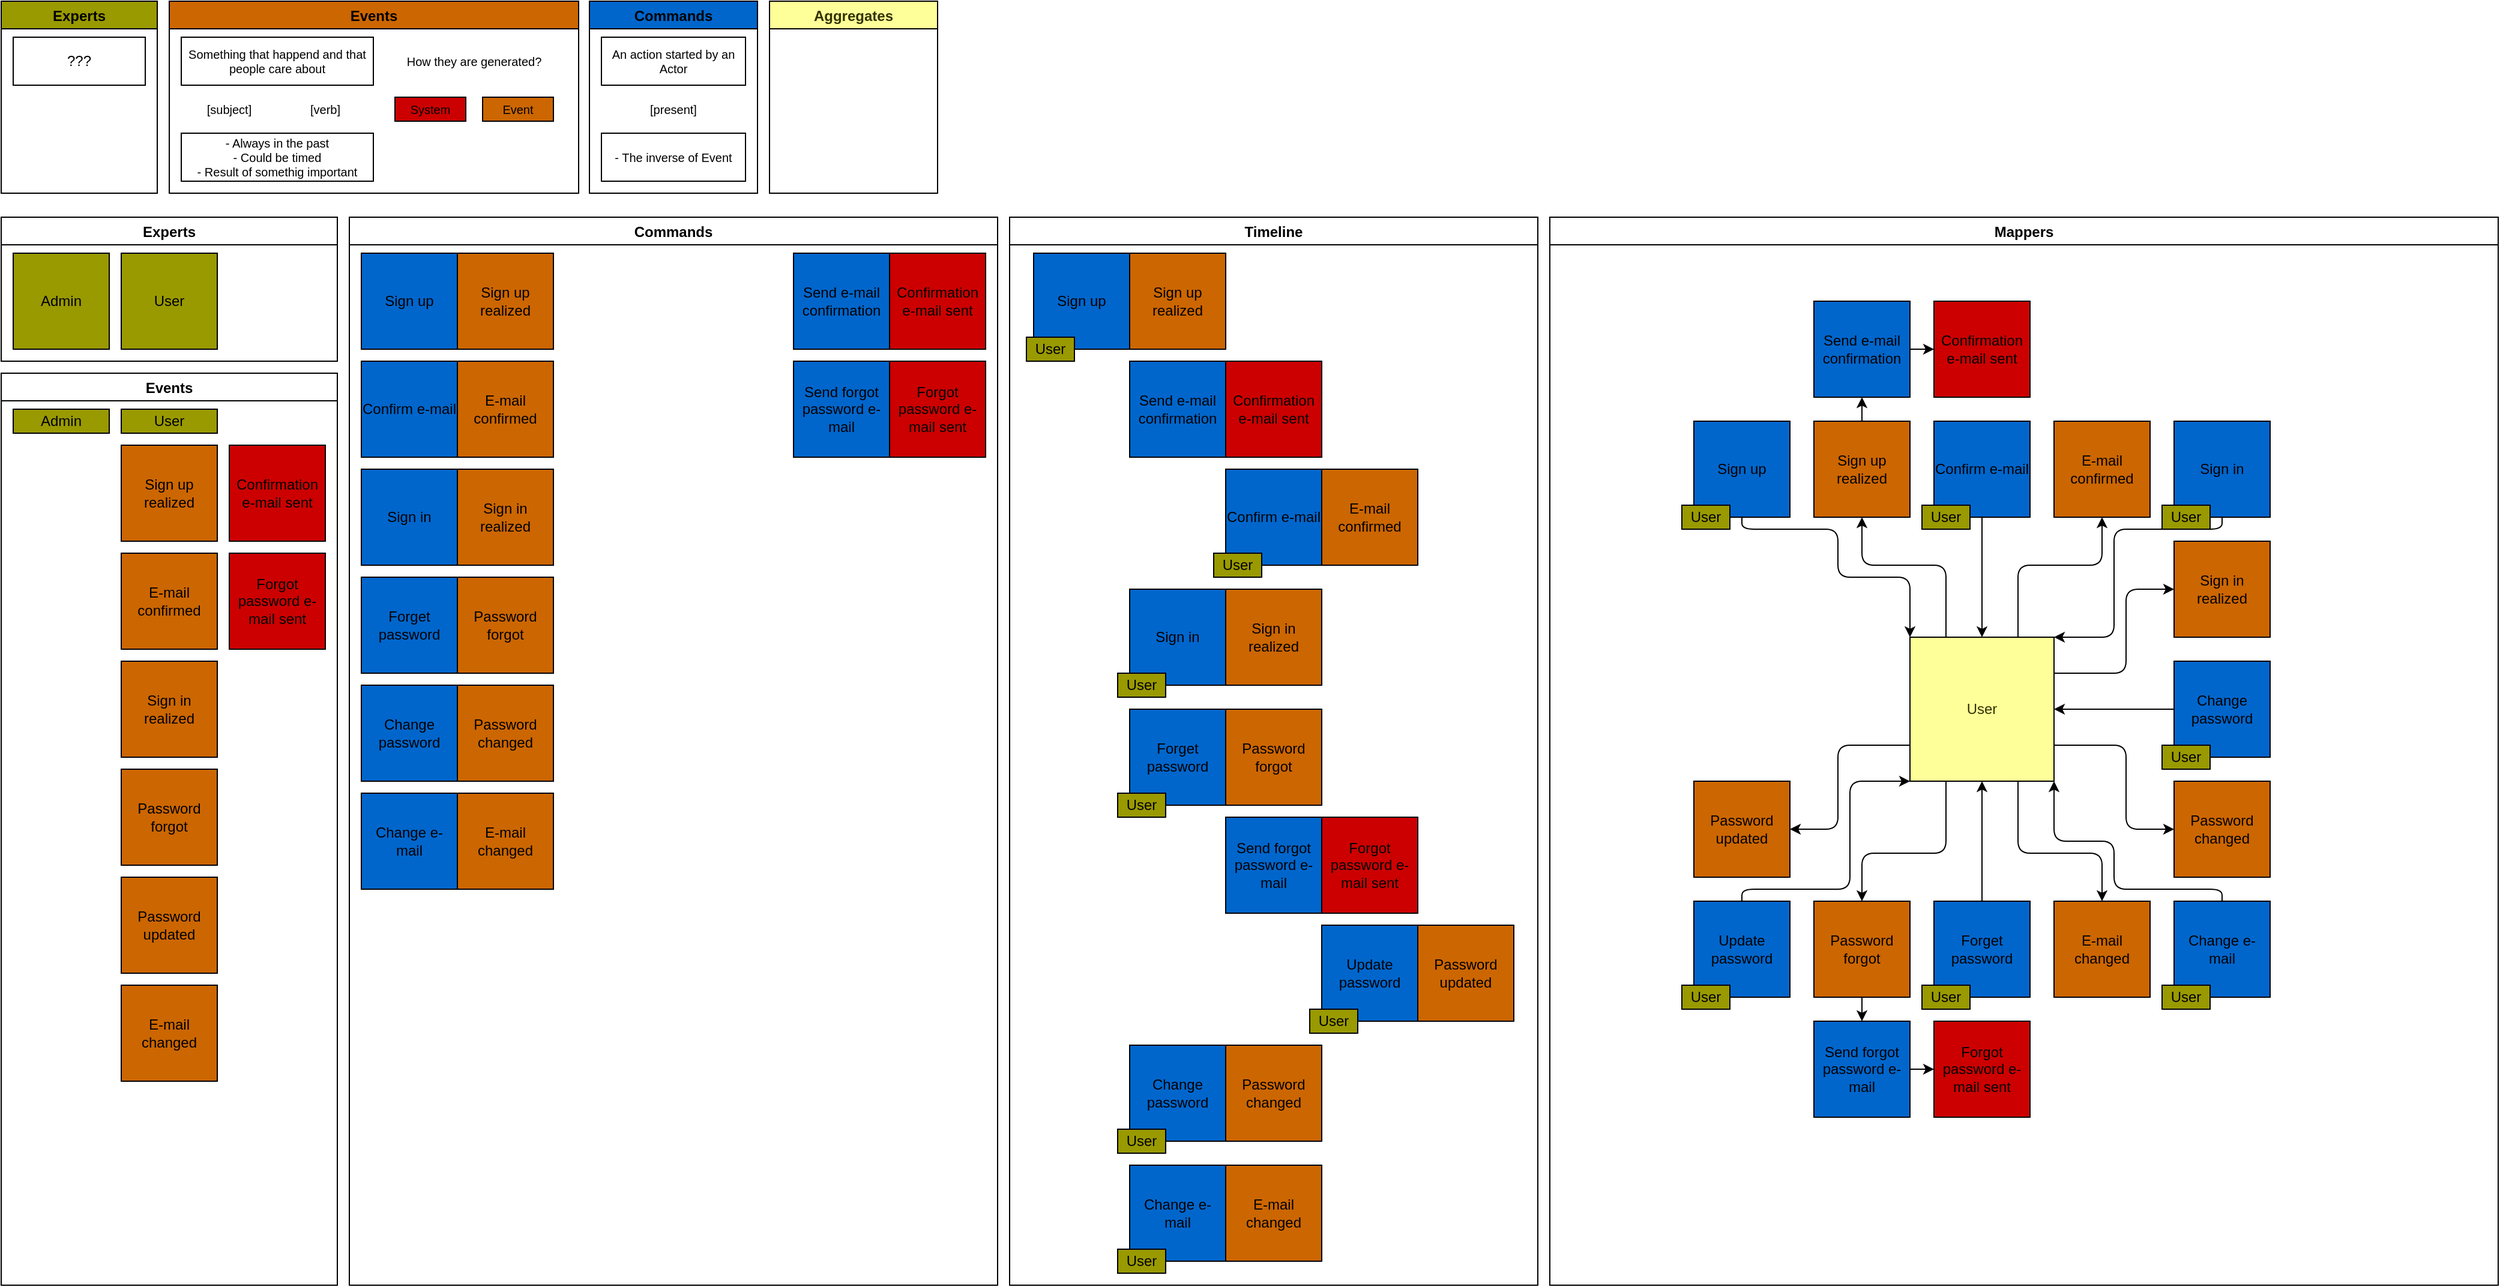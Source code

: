 <mxfile>
    <diagram id="16DHBJypyjHvHkMZ5D0L" name="Page-1">
        <mxGraphModel dx="1828" dy="1264" grid="1" gridSize="10" guides="1" tooltips="1" connect="1" arrows="1" fold="1" page="0" pageScale="1" pageWidth="827" pageHeight="1169" math="0" shadow="0">
            <root>
                <mxCell id="0"/>
                <mxCell id="1" parent="0"/>
                <mxCell id="2" value="Experts" style="swimlane;fillColor=#999900;" parent="1" vertex="1">
                    <mxGeometry x="10" y="10" width="130" height="160" as="geometry"/>
                </mxCell>
                <mxCell id="3" value="???" style="rounded=0;whiteSpace=wrap;html=1;fillColor=default;" parent="2" vertex="1">
                    <mxGeometry x="10" y="30" width="110" height="40" as="geometry"/>
                </mxCell>
                <mxCell id="7" value="Events" style="swimlane;fillColor=#CC6600;fontSize=12;" parent="1" vertex="1">
                    <mxGeometry x="150" y="10" width="341" height="160" as="geometry">
                        <mxRectangle width="70" height="23" as="alternateBounds"/>
                    </mxGeometry>
                </mxCell>
                <mxCell id="6" value="Something that happend and that people care about" style="rounded=0;whiteSpace=wrap;html=1;fontSize=10;" parent="7" vertex="1">
                    <mxGeometry x="10" y="30" width="160" height="40" as="geometry"/>
                </mxCell>
                <mxCell id="10" value="- Always in the past&lt;br style=&quot;font-size: 10px;&quot;&gt;- Could be timed&lt;br style=&quot;font-size: 10px;&quot;&gt;- Result of somethig important" style="rounded=0;whiteSpace=wrap;html=1;align=center;fontSize=10;" parent="7" vertex="1">
                    <mxGeometry x="10" y="110" width="160" height="40" as="geometry"/>
                </mxCell>
                <mxCell id="11" value="[subject]" style="text;html=1;strokeColor=none;fillColor=none;align=center;verticalAlign=middle;whiteSpace=wrap;rounded=0;fontSize=10;" parent="7" vertex="1">
                    <mxGeometry x="10" y="80" width="80" height="20" as="geometry"/>
                </mxCell>
                <mxCell id="12" value="[verb]" style="text;html=1;strokeColor=none;fillColor=none;align=center;verticalAlign=middle;whiteSpace=wrap;rounded=0;fontSize=10;" parent="7" vertex="1">
                    <mxGeometry x="90" y="80" width="80" height="20" as="geometry"/>
                </mxCell>
                <mxCell id="13" value="How they are generated?" style="text;html=1;strokeColor=none;fillColor=none;align=center;verticalAlign=middle;whiteSpace=wrap;rounded=0;fontSize=10;" parent="7" vertex="1">
                    <mxGeometry x="179" y="30" width="150" height="40" as="geometry"/>
                </mxCell>
                <mxCell id="14" value="System" style="rounded=0;whiteSpace=wrap;html=1;fontSize=10;fillColor=#CC0000;" parent="7" vertex="1">
                    <mxGeometry x="188" y="80" width="59" height="20" as="geometry"/>
                </mxCell>
                <mxCell id="15" value="Event" style="rounded=0;whiteSpace=wrap;html=1;fontSize=10;fillColor=#CC6600;" parent="7" vertex="1">
                    <mxGeometry x="261" y="80" width="59" height="20" as="geometry"/>
                </mxCell>
                <mxCell id="17" value="Commands" style="swimlane;fontSize=12;fillColor=#0066CC;" parent="1" vertex="1">
                    <mxGeometry x="500" y="10" width="140" height="160" as="geometry">
                        <mxRectangle x="380" width="100" height="23" as="alternateBounds"/>
                    </mxGeometry>
                </mxCell>
                <mxCell id="18" value="An action started by an Actor" style="rounded=0;whiteSpace=wrap;html=1;fontSize=10;" parent="17" vertex="1">
                    <mxGeometry x="10" y="30" width="120" height="40" as="geometry"/>
                </mxCell>
                <mxCell id="19" value="[present]" style="text;html=1;strokeColor=none;fillColor=none;align=center;verticalAlign=middle;whiteSpace=wrap;rounded=0;fontSize=10;" parent="17" vertex="1">
                    <mxGeometry x="40" y="80" width="60" height="20" as="geometry"/>
                </mxCell>
                <mxCell id="20" value="- The inverse of Event" style="rounded=0;whiteSpace=wrap;html=1;fontSize=10;" parent="17" vertex="1">
                    <mxGeometry x="10" y="110" width="120" height="40" as="geometry"/>
                </mxCell>
                <mxCell id="21" value="Experts" style="swimlane;fillColor=default;" parent="1" vertex="1">
                    <mxGeometry x="10" y="190" width="280" height="120" as="geometry"/>
                </mxCell>
                <mxCell id="22" value="Admin" style="rounded=0;whiteSpace=wrap;html=1;fillColor=#999900;" parent="21" vertex="1">
                    <mxGeometry x="10" y="30" width="80" height="80" as="geometry"/>
                </mxCell>
                <mxCell id="23" value="User" style="rounded=0;whiteSpace=wrap;html=1;fillColor=#999900;" parent="21" vertex="1">
                    <mxGeometry x="100" y="30" width="80" height="80" as="geometry"/>
                </mxCell>
                <mxCell id="24" value="Events" style="swimlane;fillColor=default;" parent="1" vertex="1">
                    <mxGeometry x="10" y="320" width="280" height="760" as="geometry"/>
                </mxCell>
                <mxCell id="25" value="Sign up realized" style="rounded=0;whiteSpace=wrap;html=1;fillColor=#CC6600;" parent="24" vertex="1">
                    <mxGeometry x="100" y="60" width="80" height="80" as="geometry"/>
                </mxCell>
                <mxCell id="27" value="Confirmation e-mail sent" style="rounded=0;whiteSpace=wrap;html=1;fillColor=#CC0000;" parent="24" vertex="1">
                    <mxGeometry x="190" y="60" width="80" height="80" as="geometry"/>
                </mxCell>
                <mxCell id="28" value="E-mail confirmed" style="rounded=0;whiteSpace=wrap;html=1;fillColor=#CC6600;" parent="24" vertex="1">
                    <mxGeometry x="100" y="150" width="80" height="80" as="geometry"/>
                </mxCell>
                <mxCell id="30" value="Sign in realized" style="rounded=0;whiteSpace=wrap;html=1;fillColor=#CC6600;" parent="24" vertex="1">
                    <mxGeometry x="100" y="240" width="80" height="80" as="geometry"/>
                </mxCell>
                <mxCell id="31" value="Password forgot" style="rounded=0;whiteSpace=wrap;html=1;fillColor=#CC6600;" parent="24" vertex="1">
                    <mxGeometry x="100" y="330" width="80" height="80" as="geometry"/>
                </mxCell>
                <mxCell id="32" value="Forgot password e-mail sent" style="rounded=0;whiteSpace=wrap;html=1;fillColor=#CC0000;" parent="24" vertex="1">
                    <mxGeometry x="190" y="150" width="80" height="80" as="geometry"/>
                </mxCell>
                <mxCell id="34" value="Password updated" style="rounded=0;whiteSpace=wrap;html=1;fillColor=#CC6600;" parent="24" vertex="1">
                    <mxGeometry x="100" y="420" width="80" height="80" as="geometry"/>
                </mxCell>
                <mxCell id="35" value="E-mail changed" style="rounded=0;whiteSpace=wrap;html=1;fillColor=#CC6600;" parent="24" vertex="1">
                    <mxGeometry x="100" y="510" width="80" height="80" as="geometry"/>
                </mxCell>
                <mxCell id="40" value="User" style="rounded=0;whiteSpace=wrap;html=1;fillColor=#999900;" parent="24" vertex="1">
                    <mxGeometry x="100" y="30" width="80" height="20" as="geometry"/>
                </mxCell>
                <mxCell id="186" value="Admin" style="rounded=0;whiteSpace=wrap;html=1;fillColor=#999900;" vertex="1" parent="24">
                    <mxGeometry x="10" y="30" width="80" height="20" as="geometry"/>
                </mxCell>
                <mxCell id="37" value="Commands" style="swimlane;" parent="1" vertex="1">
                    <mxGeometry x="300" y="190" width="540" height="890" as="geometry"/>
                </mxCell>
                <mxCell id="39" value="Sign up" style="rounded=0;whiteSpace=wrap;html=1;fillColor=#0066CC;" parent="37" vertex="1">
                    <mxGeometry x="10" y="30" width="80" height="80" as="geometry"/>
                </mxCell>
                <mxCell id="41" value="Confirm e-mail" style="rounded=0;whiteSpace=wrap;html=1;fillColor=#0066CC;" parent="37" vertex="1">
                    <mxGeometry x="10" y="120" width="80" height="80" as="geometry"/>
                </mxCell>
                <mxCell id="42" value="Sign in" style="rounded=0;whiteSpace=wrap;html=1;fillColor=#0066CC;" parent="37" vertex="1">
                    <mxGeometry x="10" y="210" width="80" height="80" as="geometry"/>
                </mxCell>
                <mxCell id="43" value="Forget password" style="rounded=0;whiteSpace=wrap;html=1;fillColor=#0066CC;" parent="37" vertex="1">
                    <mxGeometry x="10" y="300" width="80" height="80" as="geometry"/>
                </mxCell>
                <mxCell id="44" value="Change password" style="rounded=0;whiteSpace=wrap;html=1;fillColor=#0066CC;" parent="37" vertex="1">
                    <mxGeometry x="10" y="390" width="80" height="80" as="geometry"/>
                </mxCell>
                <mxCell id="45" value="Change e-mail" style="rounded=0;whiteSpace=wrap;html=1;fillColor=#0066CC;" parent="37" vertex="1">
                    <mxGeometry x="10" y="480" width="80" height="80" as="geometry"/>
                </mxCell>
                <mxCell id="46" value="Sign up realized" style="rounded=0;whiteSpace=wrap;html=1;fillColor=#CC6600;" parent="37" vertex="1">
                    <mxGeometry x="90" y="30" width="80" height="80" as="geometry"/>
                </mxCell>
                <mxCell id="47" value="E-mail changed" style="rounded=0;whiteSpace=wrap;html=1;fillColor=#CC6600;" parent="37" vertex="1">
                    <mxGeometry x="90" y="480" width="80" height="80" as="geometry"/>
                </mxCell>
                <mxCell id="48" value="Password changed" style="rounded=0;whiteSpace=wrap;html=1;fillColor=#CC6600;" parent="37" vertex="1">
                    <mxGeometry x="90" y="390" width="80" height="80" as="geometry"/>
                </mxCell>
                <mxCell id="49" value="Password forgot" style="rounded=0;whiteSpace=wrap;html=1;fillColor=#CC6600;" parent="37" vertex="1">
                    <mxGeometry x="90" y="300" width="80" height="80" as="geometry"/>
                </mxCell>
                <mxCell id="50" value="Sign in realized" style="rounded=0;whiteSpace=wrap;html=1;fillColor=#CC6600;" parent="37" vertex="1">
                    <mxGeometry x="90" y="210" width="80" height="80" as="geometry"/>
                </mxCell>
                <mxCell id="51" value="E-mail confirmed" style="rounded=0;whiteSpace=wrap;html=1;fillColor=#CC6600;" parent="37" vertex="1">
                    <mxGeometry x="90" y="120" width="80" height="80" as="geometry"/>
                </mxCell>
                <mxCell id="182" value="Send e-mail confirmation" style="rounded=0;whiteSpace=wrap;html=1;fillColor=#0066CC;" vertex="1" parent="37">
                    <mxGeometry x="370" y="30" width="80" height="80" as="geometry"/>
                </mxCell>
                <mxCell id="183" value="Send forgot password e-mail" style="rounded=0;whiteSpace=wrap;html=1;fillColor=#0066CC;" vertex="1" parent="37">
                    <mxGeometry x="370" y="120" width="80" height="80" as="geometry"/>
                </mxCell>
                <mxCell id="184" value="Confirmation e-mail sent" style="rounded=0;whiteSpace=wrap;html=1;fillColor=#CC0000;" vertex="1" parent="37">
                    <mxGeometry x="450" y="30" width="80" height="80" as="geometry"/>
                </mxCell>
                <mxCell id="185" value="Forgot password e-mail sent" style="rounded=0;whiteSpace=wrap;html=1;fillColor=#CC0000;" vertex="1" parent="37">
                    <mxGeometry x="450" y="120" width="80" height="80" as="geometry"/>
                </mxCell>
                <mxCell id="52" value="Timeline" style="swimlane;fillColor=default;" parent="1" vertex="1">
                    <mxGeometry x="850" y="190" width="440" height="890" as="geometry"/>
                </mxCell>
                <mxCell id="57" value="Sign up" style="rounded=0;whiteSpace=wrap;html=1;fillColor=#0066CC;" parent="52" vertex="1">
                    <mxGeometry x="20" y="30" width="80" height="80" as="geometry"/>
                </mxCell>
                <mxCell id="58" value="Sign up realized" style="rounded=0;whiteSpace=wrap;html=1;fillColor=#CC6600;" parent="52" vertex="1">
                    <mxGeometry x="100" y="30" width="80" height="80" as="geometry"/>
                </mxCell>
                <mxCell id="59" value="User" style="rounded=0;whiteSpace=wrap;html=1;fillColor=#999900;" parent="52" vertex="1">
                    <mxGeometry x="14" y="100" width="40" height="20" as="geometry"/>
                </mxCell>
                <mxCell id="61" value="Send e-mail confirmation" style="rounded=0;whiteSpace=wrap;html=1;fillColor=#0066CC;" parent="52" vertex="1">
                    <mxGeometry x="100" y="120" width="80" height="80" as="geometry"/>
                </mxCell>
                <mxCell id="62" value="Confirmation e-mail sent" style="rounded=0;whiteSpace=wrap;html=1;fillColor=#CC0000;" parent="52" vertex="1">
                    <mxGeometry x="180" y="120" width="80" height="80" as="geometry"/>
                </mxCell>
                <mxCell id="63" value="Confirm e-mail" style="rounded=0;whiteSpace=wrap;html=1;fillColor=#0066CC;" parent="52" vertex="1">
                    <mxGeometry x="180" y="210" width="80" height="80" as="geometry"/>
                </mxCell>
                <mxCell id="64" value="E-mail confirmed" style="rounded=0;whiteSpace=wrap;html=1;fillColor=#CC6600;" parent="52" vertex="1">
                    <mxGeometry x="260" y="210" width="80" height="80" as="geometry"/>
                </mxCell>
                <mxCell id="65" value="User" style="rounded=0;whiteSpace=wrap;html=1;fillColor=#999900;" parent="52" vertex="1">
                    <mxGeometry x="170" y="280" width="40" height="20" as="geometry"/>
                </mxCell>
                <mxCell id="66" value="Sign in" style="rounded=0;whiteSpace=wrap;html=1;fillColor=#0066CC;" parent="52" vertex="1">
                    <mxGeometry x="100" y="310" width="80" height="80" as="geometry"/>
                </mxCell>
                <mxCell id="67" value="Sign in realized" style="rounded=0;whiteSpace=wrap;html=1;fillColor=#CC6600;" parent="52" vertex="1">
                    <mxGeometry x="180" y="310" width="80" height="80" as="geometry"/>
                </mxCell>
                <mxCell id="68" value="User" style="rounded=0;whiteSpace=wrap;html=1;fillColor=#999900;" parent="52" vertex="1">
                    <mxGeometry x="90" y="380" width="40" height="20" as="geometry"/>
                </mxCell>
                <mxCell id="69" value="Forget password" style="rounded=0;whiteSpace=wrap;html=1;fillColor=#0066CC;" parent="52" vertex="1">
                    <mxGeometry x="100" y="410" width="80" height="80" as="geometry"/>
                </mxCell>
                <mxCell id="70" value="Password forgot" style="rounded=0;whiteSpace=wrap;html=1;fillColor=#CC6600;" parent="52" vertex="1">
                    <mxGeometry x="180" y="410" width="80" height="80" as="geometry"/>
                </mxCell>
                <mxCell id="71" value="User" style="rounded=0;whiteSpace=wrap;html=1;fillColor=#999900;" parent="52" vertex="1">
                    <mxGeometry x="90" y="480" width="40" height="20" as="geometry"/>
                </mxCell>
                <mxCell id="72" value="Send forgot password e-mail" style="rounded=0;whiteSpace=wrap;html=1;fillColor=#0066CC;" parent="52" vertex="1">
                    <mxGeometry x="180" y="500" width="80" height="80" as="geometry"/>
                </mxCell>
                <mxCell id="73" value="Forgot password e-mail sent" style="rounded=0;whiteSpace=wrap;html=1;fillColor=#CC0000;" parent="52" vertex="1">
                    <mxGeometry x="260" y="500" width="80" height="80" as="geometry"/>
                </mxCell>
                <mxCell id="74" value="Update password" style="rounded=0;whiteSpace=wrap;html=1;fillColor=#0066CC;" parent="52" vertex="1">
                    <mxGeometry x="260" y="590" width="80" height="80" as="geometry"/>
                </mxCell>
                <mxCell id="75" value="Password updated" style="rounded=0;whiteSpace=wrap;html=1;fillColor=#CC6600;" parent="52" vertex="1">
                    <mxGeometry x="340" y="590" width="80" height="80" as="geometry"/>
                </mxCell>
                <mxCell id="76" value="User" style="rounded=0;whiteSpace=wrap;html=1;fillColor=#999900;" parent="52" vertex="1">
                    <mxGeometry x="250" y="660" width="40" height="20" as="geometry"/>
                </mxCell>
                <mxCell id="77" value="Change password" style="rounded=0;whiteSpace=wrap;html=1;fillColor=#0066CC;" parent="52" vertex="1">
                    <mxGeometry x="100" y="690" width="80" height="80" as="geometry"/>
                </mxCell>
                <mxCell id="78" value="Password changed" style="rounded=0;whiteSpace=wrap;html=1;fillColor=#CC6600;" parent="52" vertex="1">
                    <mxGeometry x="180" y="690" width="80" height="80" as="geometry"/>
                </mxCell>
                <mxCell id="79" value="Change e-mail" style="rounded=0;whiteSpace=wrap;html=1;fillColor=#0066CC;" parent="52" vertex="1">
                    <mxGeometry x="100" y="790" width="80" height="80" as="geometry"/>
                </mxCell>
                <mxCell id="80" value="E-mail changed" style="rounded=0;whiteSpace=wrap;html=1;fillColor=#CC6600;" parent="52" vertex="1">
                    <mxGeometry x="180" y="790" width="80" height="80" as="geometry"/>
                </mxCell>
                <mxCell id="81" value="User" style="rounded=0;whiteSpace=wrap;html=1;fillColor=#999900;" parent="52" vertex="1">
                    <mxGeometry x="90" y="760" width="40" height="20" as="geometry"/>
                </mxCell>
                <mxCell id="82" value="User" style="rounded=0;whiteSpace=wrap;html=1;fillColor=#999900;" parent="52" vertex="1">
                    <mxGeometry x="90" y="860" width="40" height="20" as="geometry"/>
                </mxCell>
                <mxCell id="83" value="Mappers" style="swimlane;" vertex="1" parent="1">
                    <mxGeometry x="1300" y="190" width="790" height="890" as="geometry"/>
                </mxCell>
                <mxCell id="179" style="edgeStyle=orthogonalEdgeStyle;html=1;fontColor=#333300;startArrow=none;startFill=0;endArrow=classic;endFill=1;elbow=vertical;" edge="1" parent="83" source="120" target="121">
                    <mxGeometry relative="1" as="geometry"/>
                </mxCell>
                <mxCell id="120" value="Send e-mail confirmation" style="rounded=0;whiteSpace=wrap;html=1;fillColor=#0066CC;" vertex="1" parent="83">
                    <mxGeometry x="220" y="70" width="80" height="80" as="geometry"/>
                </mxCell>
                <mxCell id="121" value="Confirmation e-mail sent" style="rounded=0;whiteSpace=wrap;html=1;fillColor=#CC0000;" vertex="1" parent="83">
                    <mxGeometry x="320" y="70" width="80" height="80" as="geometry"/>
                </mxCell>
                <mxCell id="181" style="edgeStyle=orthogonalEdgeStyle;html=1;fontColor=#333300;startArrow=none;startFill=0;endArrow=classic;endFill=1;elbow=vertical;" edge="1" parent="83" source="128" target="129">
                    <mxGeometry relative="1" as="geometry"/>
                </mxCell>
                <mxCell id="128" value="Send forgot password e-mail" style="rounded=0;whiteSpace=wrap;html=1;fillColor=#0066CC;" vertex="1" parent="83">
                    <mxGeometry x="220" y="670" width="80" height="80" as="geometry"/>
                </mxCell>
                <mxCell id="129" value="Forgot password e-mail sent" style="rounded=0;whiteSpace=wrap;html=1;fillColor=#CC0000;" vertex="1" parent="83">
                    <mxGeometry x="320" y="670" width="80" height="80" as="geometry"/>
                </mxCell>
                <mxCell id="155" style="edgeStyle=orthogonalEdgeStyle;html=1;entryX=0.5;entryY=1;entryDx=0;entryDy=0;fontColor=#333300;startArrow=none;startFill=0;endArrow=classic;endFill=1;elbow=vertical;exitX=0.25;exitY=0;exitDx=0;exitDy=0;" edge="1" parent="83" source="85" target="95">
                    <mxGeometry relative="1" as="geometry">
                        <Array as="points">
                            <mxPoint x="330" y="290"/>
                            <mxPoint x="260" y="290"/>
                        </Array>
                    </mxGeometry>
                </mxCell>
                <mxCell id="158" style="edgeStyle=orthogonalEdgeStyle;html=1;exitX=0.75;exitY=0;exitDx=0;exitDy=0;entryX=0.5;entryY=1;entryDx=0;entryDy=0;fontColor=#333300;startArrow=none;startFill=0;endArrow=classic;endFill=1;elbow=vertical;" edge="1" parent="83" source="85" target="103">
                    <mxGeometry relative="1" as="geometry">
                        <Array as="points">
                            <mxPoint x="390" y="290"/>
                            <mxPoint x="460" y="290"/>
                        </Array>
                    </mxGeometry>
                </mxCell>
                <mxCell id="163" style="edgeStyle=orthogonalEdgeStyle;html=1;exitX=1;exitY=0.25;exitDx=0;exitDy=0;entryX=0;entryY=0.5;entryDx=0;entryDy=0;fontColor=#333300;startArrow=none;startFill=0;endArrow=classic;endFill=1;elbow=vertical;" edge="1" parent="83" source="85" target="108">
                    <mxGeometry relative="1" as="geometry">
                        <Array as="points">
                            <mxPoint x="480" y="380"/>
                            <mxPoint x="480" y="310"/>
                        </Array>
                    </mxGeometry>
                </mxCell>
                <mxCell id="165" style="edgeStyle=orthogonalEdgeStyle;html=1;exitX=1;exitY=0.75;exitDx=0;exitDy=0;fontColor=#333300;startArrow=none;startFill=0;endArrow=classic;endFill=1;elbow=vertical;" edge="1" parent="83" source="85" target="113">
                    <mxGeometry relative="1" as="geometry">
                        <Array as="points">
                            <mxPoint x="480" y="440"/>
                            <mxPoint x="480" y="510"/>
                        </Array>
                    </mxGeometry>
                </mxCell>
                <mxCell id="167" style="edgeStyle=orthogonalEdgeStyle;html=1;exitX=0.75;exitY=1;exitDx=0;exitDy=0;fontColor=#333300;startArrow=none;startFill=0;endArrow=classic;endFill=1;elbow=vertical;" edge="1" parent="83" source="85" target="117">
                    <mxGeometry relative="1" as="geometry">
                        <Array as="points">
                            <mxPoint x="390" y="530"/>
                            <mxPoint x="460" y="530"/>
                        </Array>
                    </mxGeometry>
                </mxCell>
                <mxCell id="173" style="edgeStyle=orthogonalEdgeStyle;html=1;exitX=0.25;exitY=1;exitDx=0;exitDy=0;fontColor=#333300;startArrow=none;startFill=0;endArrow=classic;endFill=1;elbow=vertical;" edge="1" parent="83" source="85" target="169">
                    <mxGeometry relative="1" as="geometry">
                        <Array as="points">
                            <mxPoint x="330" y="530"/>
                            <mxPoint x="260" y="530"/>
                        </Array>
                    </mxGeometry>
                </mxCell>
                <mxCell id="178" style="edgeStyle=orthogonalEdgeStyle;html=1;exitX=0;exitY=0.75;exitDx=0;exitDy=0;entryX=1;entryY=0.5;entryDx=0;entryDy=0;fontColor=#333300;startArrow=none;startFill=0;endArrow=classic;endFill=1;elbow=vertical;" edge="1" parent="83" source="85" target="175">
                    <mxGeometry relative="1" as="geometry">
                        <Array as="points">
                            <mxPoint x="240" y="440"/>
                            <mxPoint x="240" y="510"/>
                        </Array>
                    </mxGeometry>
                </mxCell>
                <mxCell id="85" value="User" style="rounded=0;whiteSpace=wrap;html=1;fillColor=#FFFF99;fontColor=#333300;" vertex="1" parent="83">
                    <mxGeometry x="300" y="350" width="120" height="120" as="geometry"/>
                </mxCell>
                <mxCell id="168" style="edgeStyle=orthogonalEdgeStyle;html=1;exitX=0.5;exitY=0;exitDx=0;exitDy=0;entryX=0.5;entryY=1;entryDx=0;entryDy=0;fontColor=#333300;startArrow=none;startFill=0;endArrow=classic;endFill=1;elbow=vertical;" edge="1" parent="83" source="95" target="120">
                    <mxGeometry relative="1" as="geometry"/>
                </mxCell>
                <mxCell id="95" value="Sign up realized" style="rounded=0;whiteSpace=wrap;html=1;fillColor=#CC6600;" vertex="1" parent="83">
                    <mxGeometry x="220" y="170" width="80" height="80" as="geometry"/>
                </mxCell>
                <mxCell id="108" value="Sign in realized" style="rounded=0;whiteSpace=wrap;html=1;fillColor=#CC6600;" vertex="1" parent="83">
                    <mxGeometry x="520" y="270" width="80" height="80" as="geometry"/>
                </mxCell>
                <mxCell id="123" value="" style="group" vertex="1" connectable="0" parent="83">
                    <mxGeometry x="110" y="170" width="90" height="90" as="geometry"/>
                </mxCell>
                <mxCell id="92" value="Sign up" style="rounded=0;whiteSpace=wrap;html=1;fillColor=#0066CC;" vertex="1" parent="123">
                    <mxGeometry x="10" width="80" height="80" as="geometry"/>
                </mxCell>
                <mxCell id="91" value="User" style="rounded=0;whiteSpace=wrap;html=1;fillColor=#999900;" vertex="1" parent="123">
                    <mxGeometry y="70" width="40" height="20" as="geometry"/>
                </mxCell>
                <mxCell id="103" value="E-mail confirmed" style="rounded=0;whiteSpace=wrap;html=1;fillColor=#CC6600;" vertex="1" parent="83">
                    <mxGeometry x="420" y="170" width="80" height="80" as="geometry"/>
                </mxCell>
                <mxCell id="117" value="E-mail changed" style="rounded=0;whiteSpace=wrap;html=1;fillColor=#CC6600;" vertex="1" parent="83">
                    <mxGeometry x="420" y="570" width="80" height="80" as="geometry"/>
                </mxCell>
                <mxCell id="113" value="Password changed" style="rounded=0;whiteSpace=wrap;html=1;fillColor=#CC6600;" vertex="1" parent="83">
                    <mxGeometry x="520" y="470" width="80" height="80" as="geometry"/>
                </mxCell>
                <mxCell id="126" value="" style="group" vertex="1" connectable="0" parent="83">
                    <mxGeometry x="510" y="370" width="90" height="90" as="geometry"/>
                </mxCell>
                <mxCell id="110" value="Change password" style="rounded=0;whiteSpace=wrap;html=1;fillColor=#0066CC;" vertex="1" parent="126">
                    <mxGeometry x="10" width="80" height="80" as="geometry"/>
                </mxCell>
                <mxCell id="111" value="User" style="rounded=0;whiteSpace=wrap;html=1;fillColor=#999900;" vertex="1" parent="126">
                    <mxGeometry y="70" width="40" height="20" as="geometry"/>
                </mxCell>
                <mxCell id="127" value="" style="group" vertex="1" connectable="0" parent="83">
                    <mxGeometry x="510" y="170" width="90" height="90" as="geometry"/>
                </mxCell>
                <mxCell id="105" value="Sign in" style="rounded=0;whiteSpace=wrap;html=1;fillColor=#0066CC;" vertex="1" parent="127">
                    <mxGeometry x="10" width="80" height="80" as="geometry"/>
                </mxCell>
                <mxCell id="106" value="User" style="rounded=0;whiteSpace=wrap;html=1;fillColor=#999900;" vertex="1" parent="127">
                    <mxGeometry y="70" width="40" height="20" as="geometry"/>
                </mxCell>
                <mxCell id="124" value="" style="group" vertex="1" connectable="0" parent="83">
                    <mxGeometry x="310" y="170" width="90" height="90" as="geometry"/>
                </mxCell>
                <mxCell id="100" value="Confirm e-mail" style="rounded=0;whiteSpace=wrap;html=1;fillColor=#0066CC;" vertex="1" parent="124">
                    <mxGeometry x="10" width="80" height="80" as="geometry"/>
                </mxCell>
                <mxCell id="101" value="User" style="rounded=0;whiteSpace=wrap;html=1;fillColor=#999900;" vertex="1" parent="124">
                    <mxGeometry y="70" width="40" height="20" as="geometry"/>
                </mxCell>
                <mxCell id="154" style="edgeStyle=orthogonalEdgeStyle;html=1;entryX=0;entryY=0;entryDx=0;entryDy=0;fontColor=#333300;startArrow=none;startFill=0;endArrow=classic;endFill=1;elbow=vertical;" edge="1" parent="83" source="92" target="85">
                    <mxGeometry relative="1" as="geometry">
                        <Array as="points">
                            <mxPoint x="160" y="260"/>
                            <mxPoint x="240" y="260"/>
                            <mxPoint x="240" y="300"/>
                            <mxPoint x="300" y="300"/>
                        </Array>
                    </mxGeometry>
                </mxCell>
                <mxCell id="157" style="edgeStyle=orthogonalEdgeStyle;html=1;fontColor=#333300;startArrow=none;startFill=0;endArrow=classic;endFill=1;elbow=vertical;entryX=0.5;entryY=0;entryDx=0;entryDy=0;" edge="1" parent="83" source="100" target="85">
                    <mxGeometry relative="1" as="geometry">
                        <mxPoint x="360" y="320" as="targetPoint"/>
                        <Array as="points">
                            <mxPoint x="360" y="320"/>
                            <mxPoint x="360" y="320"/>
                        </Array>
                    </mxGeometry>
                </mxCell>
                <mxCell id="162" style="edgeStyle=orthogonalEdgeStyle;html=1;entryX=1;entryY=0;entryDx=0;entryDy=0;fontColor=#333300;startArrow=none;startFill=0;endArrow=classic;endFill=1;elbow=vertical;" edge="1" parent="83" source="105" target="85">
                    <mxGeometry relative="1" as="geometry">
                        <Array as="points">
                            <mxPoint x="560" y="260"/>
                            <mxPoint x="470" y="260"/>
                            <mxPoint x="470" y="350"/>
                        </Array>
                    </mxGeometry>
                </mxCell>
                <mxCell id="164" style="edgeStyle=orthogonalEdgeStyle;html=1;fontColor=#333300;startArrow=none;startFill=0;endArrow=classic;endFill=1;elbow=vertical;" edge="1" parent="83" source="110" target="85">
                    <mxGeometry relative="1" as="geometry"/>
                </mxCell>
                <mxCell id="125" value="" style="group" vertex="1" connectable="0" parent="83">
                    <mxGeometry x="510" y="570" width="90" height="90" as="geometry"/>
                </mxCell>
                <mxCell id="115" value="Change e-mail" style="rounded=0;whiteSpace=wrap;html=1;fillColor=#0066CC;" vertex="1" parent="125">
                    <mxGeometry x="10" width="80" height="80" as="geometry"/>
                </mxCell>
                <mxCell id="116" value="User" style="rounded=0;whiteSpace=wrap;html=1;fillColor=#999900;" vertex="1" parent="125">
                    <mxGeometry y="70" width="40" height="20" as="geometry"/>
                </mxCell>
                <mxCell id="166" style="edgeStyle=orthogonalEdgeStyle;html=1;entryX=1;entryY=1;entryDx=0;entryDy=0;fontColor=#333300;startArrow=none;startFill=0;endArrow=classic;endFill=1;elbow=vertical;" edge="1" parent="83" source="115" target="85">
                    <mxGeometry relative="1" as="geometry">
                        <Array as="points">
                            <mxPoint x="560" y="560"/>
                            <mxPoint x="470" y="560"/>
                            <mxPoint x="470" y="520"/>
                            <mxPoint x="420" y="520"/>
                        </Array>
                    </mxGeometry>
                </mxCell>
                <mxCell id="180" style="edgeStyle=orthogonalEdgeStyle;html=1;exitX=0.5;exitY=1;exitDx=0;exitDy=0;entryX=0.5;entryY=0;entryDx=0;entryDy=0;fontColor=#333300;startArrow=none;startFill=0;endArrow=classic;endFill=1;elbow=vertical;" edge="1" parent="83" source="169" target="128">
                    <mxGeometry relative="1" as="geometry"/>
                </mxCell>
                <mxCell id="169" value="Password forgot" style="rounded=0;whiteSpace=wrap;html=1;fillColor=#CC6600;" vertex="1" parent="83">
                    <mxGeometry x="220" y="570" width="80" height="80" as="geometry"/>
                </mxCell>
                <mxCell id="172" style="edgeStyle=orthogonalEdgeStyle;html=1;entryX=0.5;entryY=1;entryDx=0;entryDy=0;fontColor=#333300;startArrow=none;startFill=0;endArrow=classic;endFill=1;elbow=vertical;" edge="1" parent="83" source="170" target="85">
                    <mxGeometry relative="1" as="geometry"/>
                </mxCell>
                <mxCell id="170" value="Forget password" style="rounded=0;whiteSpace=wrap;html=1;fillColor=#0066CC;" vertex="1" parent="83">
                    <mxGeometry x="320" y="570" width="80" height="80" as="geometry"/>
                </mxCell>
                <mxCell id="171" value="User" style="rounded=0;whiteSpace=wrap;html=1;fillColor=#999900;" vertex="1" parent="83">
                    <mxGeometry x="310" y="640" width="40" height="20" as="geometry"/>
                </mxCell>
                <mxCell id="177" style="edgeStyle=orthogonalEdgeStyle;html=1;entryX=0;entryY=1;entryDx=0;entryDy=0;fontColor=#333300;startArrow=none;startFill=0;endArrow=classic;endFill=1;elbow=vertical;" edge="1" parent="83" source="174" target="85">
                    <mxGeometry relative="1" as="geometry">
                        <Array as="points">
                            <mxPoint x="160" y="560"/>
                            <mxPoint x="250" y="560"/>
                            <mxPoint x="250" y="470"/>
                        </Array>
                    </mxGeometry>
                </mxCell>
                <mxCell id="174" value="Update password" style="rounded=0;whiteSpace=wrap;html=1;fillColor=#0066CC;" vertex="1" parent="83">
                    <mxGeometry x="120" y="570" width="80" height="80" as="geometry"/>
                </mxCell>
                <mxCell id="175" value="Password updated" style="rounded=0;whiteSpace=wrap;html=1;fillColor=#CC6600;" vertex="1" parent="83">
                    <mxGeometry x="120" y="470" width="80" height="80" as="geometry"/>
                </mxCell>
                <mxCell id="176" value="User" style="rounded=0;whiteSpace=wrap;html=1;fillColor=#999900;" vertex="1" parent="83">
                    <mxGeometry x="110" y="640" width="40" height="20" as="geometry"/>
                </mxCell>
                <mxCell id="86" value="Aggregates" style="swimlane;fontSize=12;fillColor=#FFFF99;fontColor=#333300;" vertex="1" parent="1">
                    <mxGeometry x="650" y="10" width="140" height="160" as="geometry">
                        <mxRectangle x="380" width="100" height="23" as="alternateBounds"/>
                    </mxGeometry>
                </mxCell>
            </root>
        </mxGraphModel>
    </diagram>
</mxfile>